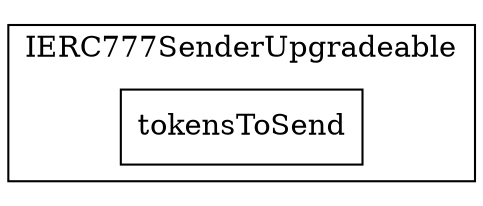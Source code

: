 strict digraph {
rankdir="LR"
node [shape=box]
subgraph cluster_1274_IERC777SenderUpgradeable {
label = "IERC777SenderUpgradeable"
"1274_tokensToSend" [label="tokensToSend"]
}subgraph cluster_solidity {
label = "[Solidity]"
}
}
